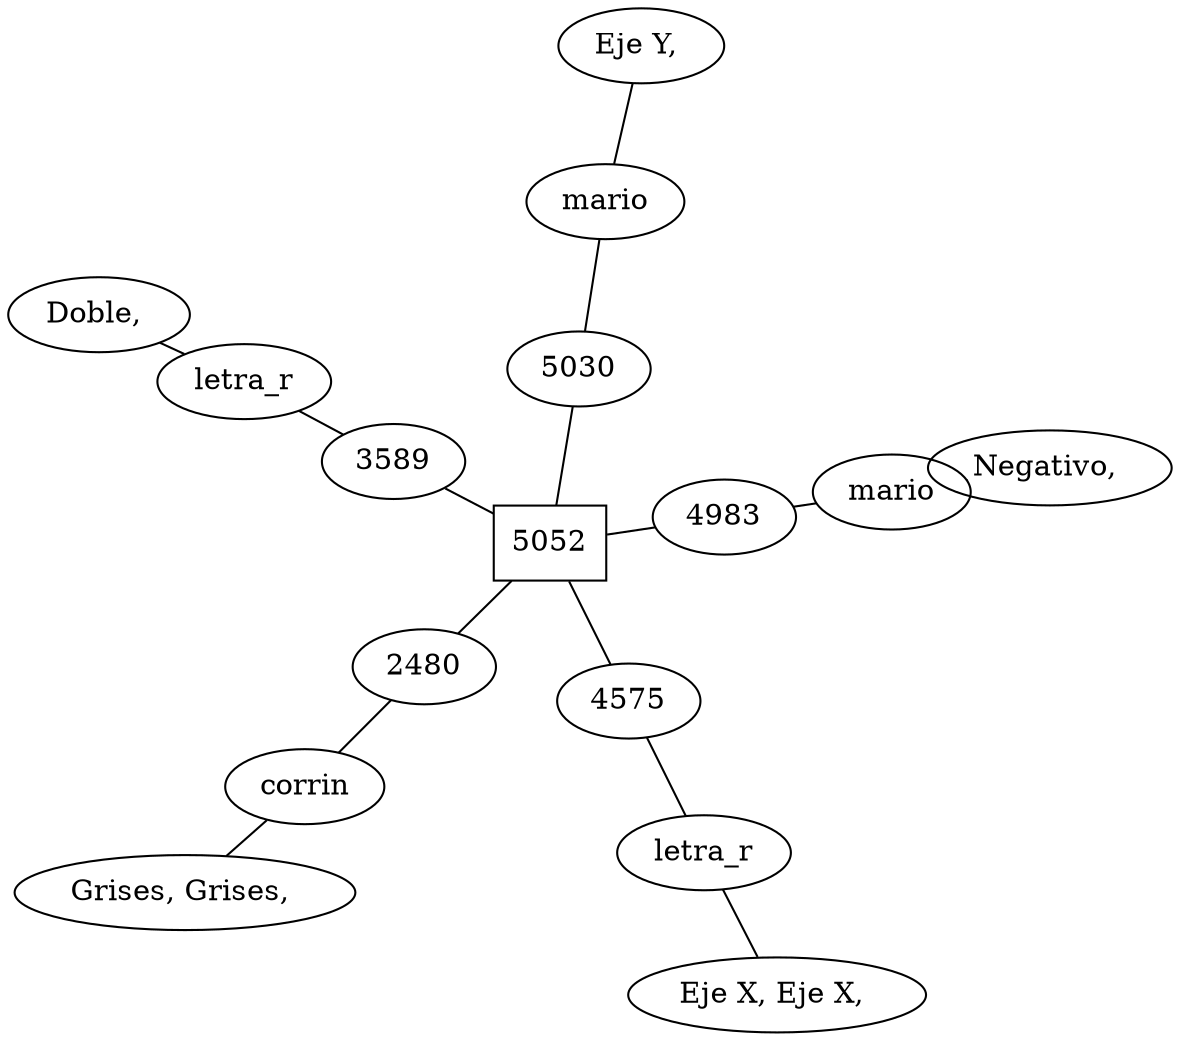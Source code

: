 graph grafoDirigido{ 
 rankdir=LR; 
 node [shape=box]; layout=neato; 
 nodo00[label="5052"]; 
node [shape = ellipse]; 
nodo01[label="2480" ]; 
nodo11[label="corrin" ]; 
nodo21[label="Grises, Grises, " ]; 
nodo02[label="3589" ]; 
nodo12[label="letra_r" ]; 
nodo22[label="Doble, " ]; 
nodo03[label="4575" ]; 
nodo13[label="letra_r" ]; 
nodo23[label="Eje X, Eje X, " ]; 
nodo04[label="4983" ]; 
nodo14[label="mario" ]; 
nodo24[label="Negativo, " ]; 
nodo05[label="5030" ]; 
nodo15[label="mario" ]; 
nodo25[label="Eje Y, " ]; 
nodo00 -- nodo01 -- nodo11 -- nodo21[len=1.00]; 
nodo00 -- nodo02 -- nodo12 -- nodo22[len=1.00]; 
nodo00 -- nodo03 -- nodo13 -- nodo23[len=1.00]; 
nodo00 -- nodo04 -- nodo14 -- nodo24[len=1.00]; 
nodo00 -- nodo05 -- nodo15 -- nodo25[len=1.00]; 

}